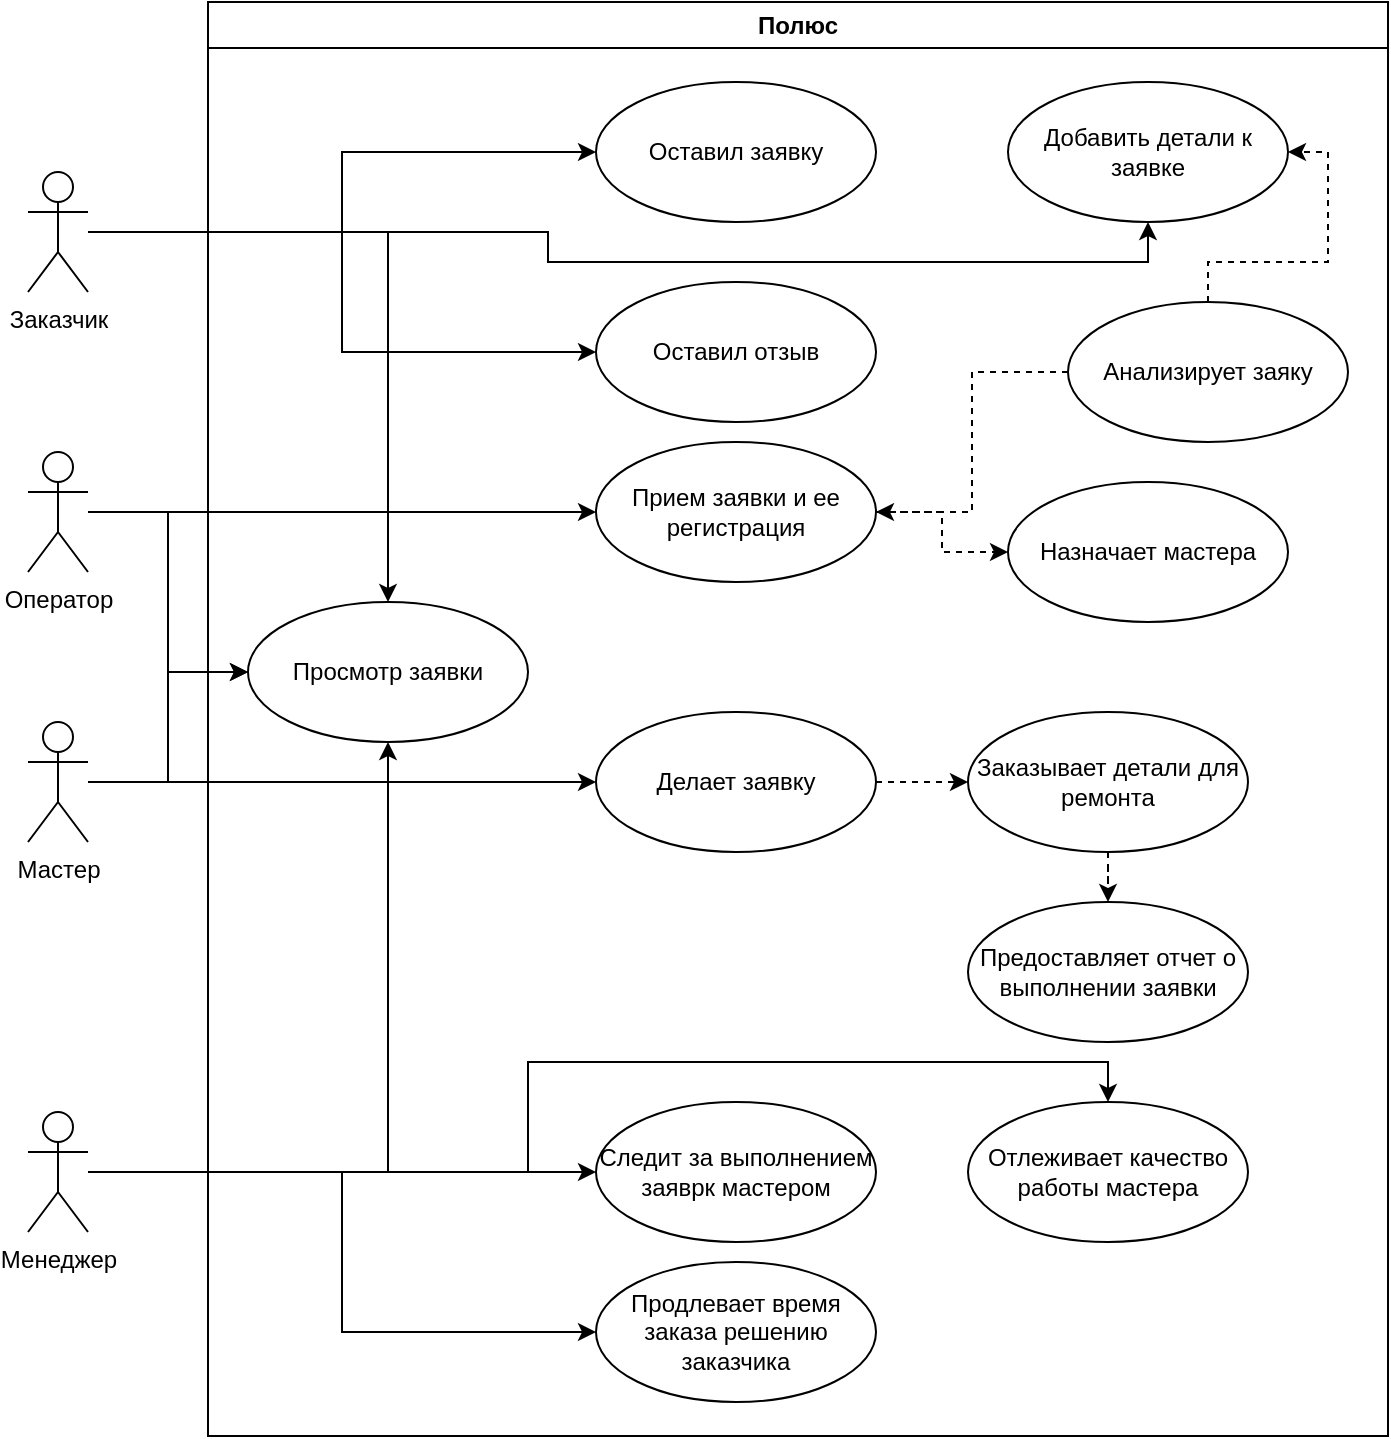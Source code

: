 <mxfile version="24.7.5">
  <diagram name="Страница — 1" id="FoYP0xOIlnXVhQBeZhnR">
    <mxGraphModel dx="1434" dy="848" grid="1" gridSize="10" guides="1" tooltips="1" connect="1" arrows="1" fold="1" page="1" pageScale="1" pageWidth="827" pageHeight="1169" math="0" shadow="0">
      <root>
        <mxCell id="0" />
        <mxCell id="1" parent="0" />
        <mxCell id="omvuFLX4dVPphva3dKwd-1" value="Полюс" style="swimlane;whiteSpace=wrap;html=1;" parent="1" vertex="1">
          <mxGeometry x="220" width="590" height="717" as="geometry" />
        </mxCell>
        <mxCell id="omvuFLX4dVPphva3dKwd-4" value="Оставил заявку" style="ellipse;whiteSpace=wrap;html=1;" parent="omvuFLX4dVPphva3dKwd-1" vertex="1">
          <mxGeometry x="194" y="40" width="140" height="70" as="geometry" />
        </mxCell>
        <mxCell id="omvuFLX4dVPphva3dKwd-46" style="edgeStyle=orthogonalEdgeStyle;rounded=0;orthogonalLoop=1;jettySize=auto;html=1;dashed=1;" parent="omvuFLX4dVPphva3dKwd-1" source="omvuFLX4dVPphva3dKwd-7" target="omvuFLX4dVPphva3dKwd-45" edge="1">
          <mxGeometry relative="1" as="geometry" />
        </mxCell>
        <mxCell id="omvuFLX4dVPphva3dKwd-7" value="Прием заявки и ее регистр&lt;span style=&quot;background-color: initial;&quot;&gt;ация&lt;/span&gt;" style="ellipse;whiteSpace=wrap;html=1;" parent="omvuFLX4dVPphva3dKwd-1" vertex="1">
          <mxGeometry x="194" y="220" width="140" height="70" as="geometry" />
        </mxCell>
        <mxCell id="omvuFLX4dVPphva3dKwd-21" value="Добавить детали к заявке" style="ellipse;whiteSpace=wrap;html=1;" parent="omvuFLX4dVPphva3dKwd-1" vertex="1">
          <mxGeometry x="400" y="40" width="140" height="70" as="geometry" />
        </mxCell>
        <mxCell id="omvuFLX4dVPphva3dKwd-27" style="edgeStyle=orthogonalEdgeStyle;rounded=0;orthogonalLoop=1;jettySize=auto;html=1;exitX=0;exitY=0.5;exitDx=0;exitDy=0;entryX=1;entryY=0.5;entryDx=0;entryDy=0;dashed=1;" parent="omvuFLX4dVPphva3dKwd-1" source="omvuFLX4dVPphva3dKwd-25" target="omvuFLX4dVPphva3dKwd-7" edge="1">
          <mxGeometry relative="1" as="geometry" />
        </mxCell>
        <mxCell id="omvuFLX4dVPphva3dKwd-48" style="edgeStyle=orthogonalEdgeStyle;rounded=0;orthogonalLoop=1;jettySize=auto;html=1;entryX=1;entryY=0.5;entryDx=0;entryDy=0;dashed=1;" parent="omvuFLX4dVPphva3dKwd-1" source="omvuFLX4dVPphva3dKwd-25" target="omvuFLX4dVPphva3dKwd-21" edge="1">
          <mxGeometry relative="1" as="geometry" />
        </mxCell>
        <mxCell id="omvuFLX4dVPphva3dKwd-25" value="Анализирует заяку" style="ellipse;whiteSpace=wrap;html=1;" parent="omvuFLX4dVPphva3dKwd-1" vertex="1">
          <mxGeometry x="430" y="150" width="140" height="70" as="geometry" />
        </mxCell>
        <mxCell id="omvuFLX4dVPphva3dKwd-32" style="edgeStyle=orthogonalEdgeStyle;rounded=0;orthogonalLoop=1;jettySize=auto;html=1;entryX=0;entryY=0.5;entryDx=0;entryDy=0;dashed=1;" parent="omvuFLX4dVPphva3dKwd-1" source="omvuFLX4dVPphva3dKwd-29" target="omvuFLX4dVPphva3dKwd-31" edge="1">
          <mxGeometry relative="1" as="geometry" />
        </mxCell>
        <mxCell id="omvuFLX4dVPphva3dKwd-29" value="Делает заявку" style="ellipse;whiteSpace=wrap;html=1;" parent="omvuFLX4dVPphva3dKwd-1" vertex="1">
          <mxGeometry x="194" y="355" width="140" height="70" as="geometry" />
        </mxCell>
        <mxCell id="omvuFLX4dVPphva3dKwd-36" style="edgeStyle=orthogonalEdgeStyle;rounded=0;orthogonalLoop=1;jettySize=auto;html=1;exitX=0.5;exitY=1;exitDx=0;exitDy=0;dashed=1;" parent="omvuFLX4dVPphva3dKwd-1" source="omvuFLX4dVPphva3dKwd-31" target="omvuFLX4dVPphva3dKwd-33" edge="1">
          <mxGeometry relative="1" as="geometry" />
        </mxCell>
        <mxCell id="omvuFLX4dVPphva3dKwd-31" value="Заказывает детали для ремонта" style="ellipse;whiteSpace=wrap;html=1;" parent="omvuFLX4dVPphva3dKwd-1" vertex="1">
          <mxGeometry x="380" y="355" width="140" height="70" as="geometry" />
        </mxCell>
        <mxCell id="omvuFLX4dVPphva3dKwd-33" value="Предоставляет отчет о выполнении заявки" style="ellipse;whiteSpace=wrap;html=1;" parent="omvuFLX4dVPphva3dKwd-1" vertex="1">
          <mxGeometry x="380" y="450" width="140" height="70" as="geometry" />
        </mxCell>
        <mxCell id="omvuFLX4dVPphva3dKwd-35" value="Следит за выполнением заяврк мастером" style="ellipse;whiteSpace=wrap;html=1;" parent="omvuFLX4dVPphva3dKwd-1" vertex="1">
          <mxGeometry x="194" y="550" width="140" height="70" as="geometry" />
        </mxCell>
        <mxCell id="omvuFLX4dVPphva3dKwd-38" value="Отлеживает качество работы мастера" style="ellipse;whiteSpace=wrap;html=1;" parent="omvuFLX4dVPphva3dKwd-1" vertex="1">
          <mxGeometry x="380" y="550" width="140" height="70" as="geometry" />
        </mxCell>
        <mxCell id="omvuFLX4dVPphva3dKwd-40" value="Продлевает время заказа решению заказчика" style="ellipse;whiteSpace=wrap;html=1;" parent="omvuFLX4dVPphva3dKwd-1" vertex="1">
          <mxGeometry x="194" y="630" width="140" height="70" as="geometry" />
        </mxCell>
        <mxCell id="omvuFLX4dVPphva3dKwd-43" value="Оставил отзыв" style="ellipse;whiteSpace=wrap;html=1;" parent="omvuFLX4dVPphva3dKwd-1" vertex="1">
          <mxGeometry x="194" y="140" width="140" height="70" as="geometry" />
        </mxCell>
        <mxCell id="omvuFLX4dVPphva3dKwd-45" value="Назначает мастера" style="ellipse;whiteSpace=wrap;html=1;" parent="omvuFLX4dVPphva3dKwd-1" vertex="1">
          <mxGeometry x="400" y="240" width="140" height="70" as="geometry" />
        </mxCell>
        <mxCell id="omvuFLX4dVPphva3dKwd-49" value="Просмотр заявки" style="ellipse;whiteSpace=wrap;html=1;" parent="omvuFLX4dVPphva3dKwd-1" vertex="1">
          <mxGeometry x="20" y="300" width="140" height="70" as="geometry" />
        </mxCell>
        <mxCell id="omvuFLX4dVPphva3dKwd-8" style="edgeStyle=orthogonalEdgeStyle;rounded=0;orthogonalLoop=1;jettySize=auto;html=1;entryX=0;entryY=0.5;entryDx=0;entryDy=0;" parent="1" source="omvuFLX4dVPphva3dKwd-5" target="omvuFLX4dVPphva3dKwd-4" edge="1">
          <mxGeometry relative="1" as="geometry" />
        </mxCell>
        <mxCell id="omvuFLX4dVPphva3dKwd-42" style="edgeStyle=orthogonalEdgeStyle;rounded=0;orthogonalLoop=1;jettySize=auto;html=1;entryX=0.5;entryY=1;entryDx=0;entryDy=0;" parent="1" source="omvuFLX4dVPphva3dKwd-5" target="omvuFLX4dVPphva3dKwd-21" edge="1">
          <mxGeometry relative="1" as="geometry" />
        </mxCell>
        <mxCell id="omvuFLX4dVPphva3dKwd-44" style="edgeStyle=orthogonalEdgeStyle;rounded=0;orthogonalLoop=1;jettySize=auto;html=1;entryX=0;entryY=0.5;entryDx=0;entryDy=0;" parent="1" source="omvuFLX4dVPphva3dKwd-5" target="omvuFLX4dVPphva3dKwd-43" edge="1">
          <mxGeometry relative="1" as="geometry" />
        </mxCell>
        <mxCell id="omvuFLX4dVPphva3dKwd-50" style="edgeStyle=orthogonalEdgeStyle;rounded=0;orthogonalLoop=1;jettySize=auto;html=1;entryX=0.5;entryY=0;entryDx=0;entryDy=0;" parent="1" source="omvuFLX4dVPphva3dKwd-5" target="omvuFLX4dVPphva3dKwd-49" edge="1">
          <mxGeometry relative="1" as="geometry" />
        </mxCell>
        <mxCell id="omvuFLX4dVPphva3dKwd-5" value="Заказчик" style="shape=umlActor;verticalLabelPosition=bottom;verticalAlign=top;html=1;" parent="1" vertex="1">
          <mxGeometry x="130" y="85" width="30" height="60" as="geometry" />
        </mxCell>
        <mxCell id="omvuFLX4dVPphva3dKwd-18" style="edgeStyle=orthogonalEdgeStyle;rounded=0;orthogonalLoop=1;jettySize=auto;html=1;entryX=0;entryY=0.5;entryDx=0;entryDy=0;" parent="1" source="omvuFLX4dVPphva3dKwd-17" target="omvuFLX4dVPphva3dKwd-7" edge="1">
          <mxGeometry relative="1" as="geometry" />
        </mxCell>
        <mxCell id="omvuFLX4dVPphva3dKwd-51" style="edgeStyle=orthogonalEdgeStyle;rounded=0;orthogonalLoop=1;jettySize=auto;html=1;entryX=0;entryY=0.5;entryDx=0;entryDy=0;" parent="1" source="omvuFLX4dVPphva3dKwd-17" target="omvuFLX4dVPphva3dKwd-49" edge="1">
          <mxGeometry relative="1" as="geometry" />
        </mxCell>
        <mxCell id="omvuFLX4dVPphva3dKwd-17" value="Оператор" style="shape=umlActor;verticalLabelPosition=bottom;verticalAlign=top;html=1;" parent="1" vertex="1">
          <mxGeometry x="130" y="225" width="30" height="60" as="geometry" />
        </mxCell>
        <mxCell id="omvuFLX4dVPphva3dKwd-30" style="edgeStyle=orthogonalEdgeStyle;rounded=0;orthogonalLoop=1;jettySize=auto;html=1;entryX=0;entryY=0.5;entryDx=0;entryDy=0;" parent="1" source="omvuFLX4dVPphva3dKwd-28" target="omvuFLX4dVPphva3dKwd-29" edge="1">
          <mxGeometry relative="1" as="geometry" />
        </mxCell>
        <mxCell id="omvuFLX4dVPphva3dKwd-52" style="edgeStyle=orthogonalEdgeStyle;rounded=0;orthogonalLoop=1;jettySize=auto;html=1;entryX=0;entryY=0.5;entryDx=0;entryDy=0;" parent="1" source="omvuFLX4dVPphva3dKwd-28" target="omvuFLX4dVPphva3dKwd-49" edge="1">
          <mxGeometry relative="1" as="geometry" />
        </mxCell>
        <mxCell id="omvuFLX4dVPphva3dKwd-28" value="Мастер" style="shape=umlActor;verticalLabelPosition=bottom;verticalAlign=top;html=1;" parent="1" vertex="1">
          <mxGeometry x="130" y="360" width="30" height="60" as="geometry" />
        </mxCell>
        <mxCell id="omvuFLX4dVPphva3dKwd-37" style="edgeStyle=orthogonalEdgeStyle;rounded=0;orthogonalLoop=1;jettySize=auto;html=1;" parent="1" source="omvuFLX4dVPphva3dKwd-34" target="omvuFLX4dVPphva3dKwd-35" edge="1">
          <mxGeometry relative="1" as="geometry" />
        </mxCell>
        <mxCell id="omvuFLX4dVPphva3dKwd-39" style="edgeStyle=orthogonalEdgeStyle;rounded=0;orthogonalLoop=1;jettySize=auto;html=1;entryX=0.5;entryY=0;entryDx=0;entryDy=0;" parent="1" source="omvuFLX4dVPphva3dKwd-34" target="omvuFLX4dVPphva3dKwd-38" edge="1">
          <mxGeometry relative="1" as="geometry" />
        </mxCell>
        <mxCell id="omvuFLX4dVPphva3dKwd-41" style="edgeStyle=orthogonalEdgeStyle;rounded=0;orthogonalLoop=1;jettySize=auto;html=1;entryX=0;entryY=0.5;entryDx=0;entryDy=0;" parent="1" source="omvuFLX4dVPphva3dKwd-34" target="omvuFLX4dVPphva3dKwd-40" edge="1">
          <mxGeometry relative="1" as="geometry" />
        </mxCell>
        <mxCell id="omvuFLX4dVPphva3dKwd-53" style="edgeStyle=orthogonalEdgeStyle;rounded=0;orthogonalLoop=1;jettySize=auto;html=1;entryX=0.5;entryY=1;entryDx=0;entryDy=0;" parent="1" source="omvuFLX4dVPphva3dKwd-34" target="omvuFLX4dVPphva3dKwd-49" edge="1">
          <mxGeometry relative="1" as="geometry" />
        </mxCell>
        <mxCell id="omvuFLX4dVPphva3dKwd-34" value="Менеджер" style="shape=umlActor;verticalLabelPosition=bottom;verticalAlign=top;html=1;" parent="1" vertex="1">
          <mxGeometry x="130" y="555" width="30" height="60" as="geometry" />
        </mxCell>
      </root>
    </mxGraphModel>
  </diagram>
</mxfile>
